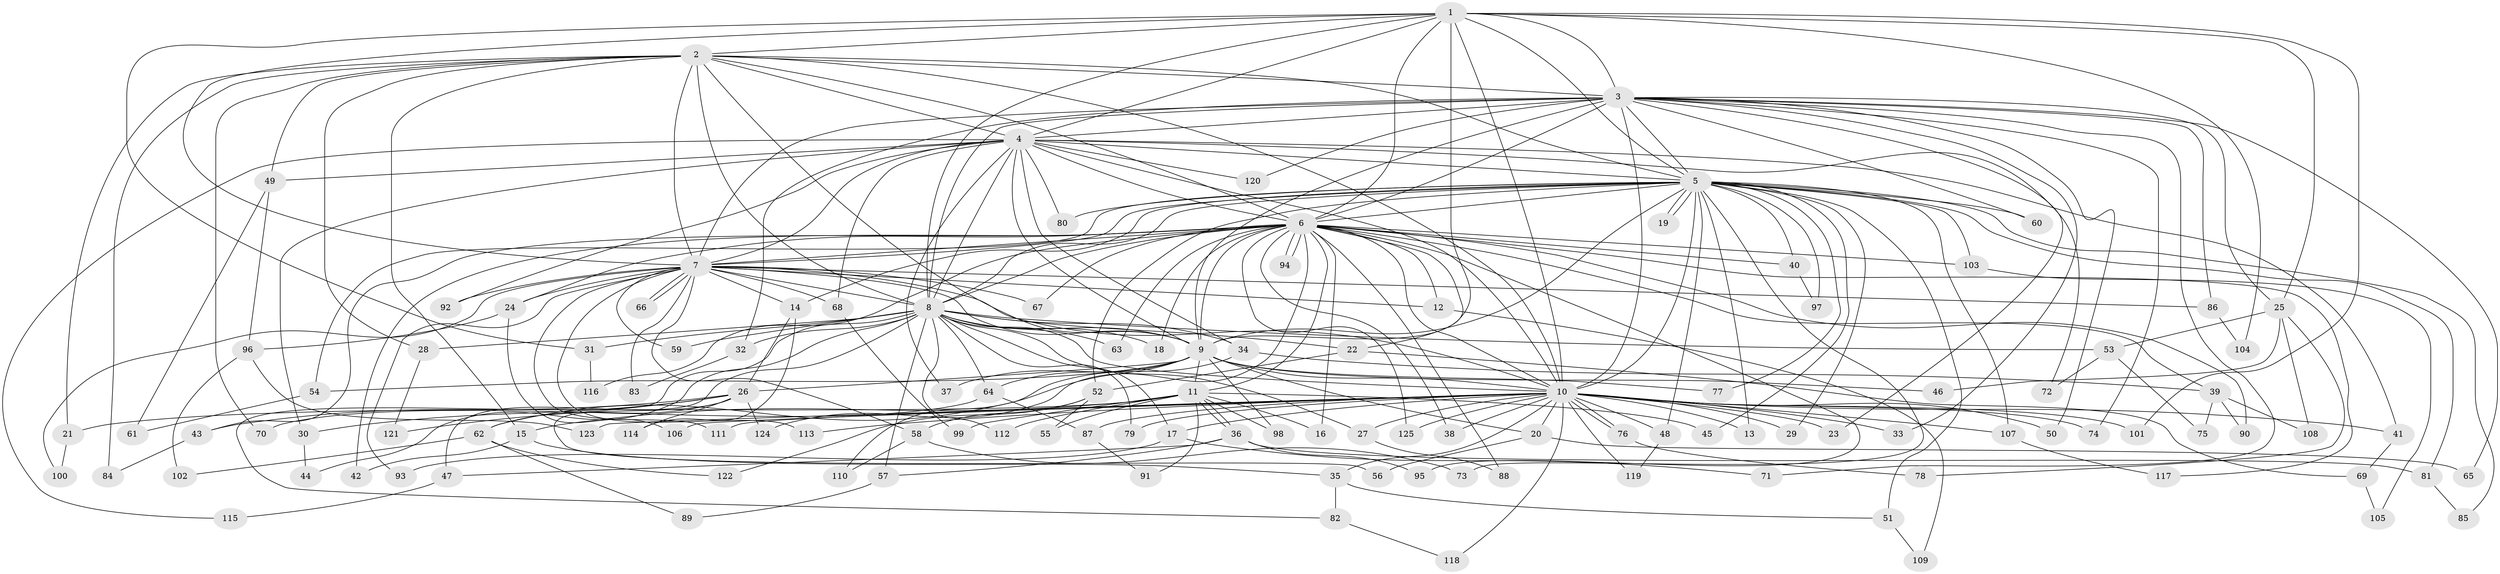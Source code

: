 // Generated by graph-tools (version 1.1) at 2025/01/03/09/25 03:01:18]
// undirected, 125 vertices, 275 edges
graph export_dot {
graph [start="1"]
  node [color=gray90,style=filled];
  1;
  2;
  3;
  4;
  5;
  6;
  7;
  8;
  9;
  10;
  11;
  12;
  13;
  14;
  15;
  16;
  17;
  18;
  19;
  20;
  21;
  22;
  23;
  24;
  25;
  26;
  27;
  28;
  29;
  30;
  31;
  32;
  33;
  34;
  35;
  36;
  37;
  38;
  39;
  40;
  41;
  42;
  43;
  44;
  45;
  46;
  47;
  48;
  49;
  50;
  51;
  52;
  53;
  54;
  55;
  56;
  57;
  58;
  59;
  60;
  61;
  62;
  63;
  64;
  65;
  66;
  67;
  68;
  69;
  70;
  71;
  72;
  73;
  74;
  75;
  76;
  77;
  78;
  79;
  80;
  81;
  82;
  83;
  84;
  85;
  86;
  87;
  88;
  89;
  90;
  91;
  92;
  93;
  94;
  95;
  96;
  97;
  98;
  99;
  100;
  101;
  102;
  103;
  104;
  105;
  106;
  107;
  108;
  109;
  110;
  111;
  112;
  113;
  114;
  115;
  116;
  117;
  118;
  119;
  120;
  121;
  122;
  123;
  124;
  125;
  1 -- 2;
  1 -- 3;
  1 -- 4;
  1 -- 5;
  1 -- 6;
  1 -- 7;
  1 -- 8;
  1 -- 9;
  1 -- 10;
  1 -- 25;
  1 -- 31;
  1 -- 101;
  1 -- 104;
  2 -- 3;
  2 -- 4;
  2 -- 5;
  2 -- 6;
  2 -- 7;
  2 -- 8;
  2 -- 9;
  2 -- 10;
  2 -- 15;
  2 -- 21;
  2 -- 28;
  2 -- 49;
  2 -- 70;
  2 -- 84;
  3 -- 4;
  3 -- 5;
  3 -- 6;
  3 -- 7;
  3 -- 8;
  3 -- 9;
  3 -- 10;
  3 -- 23;
  3 -- 25;
  3 -- 32;
  3 -- 33;
  3 -- 50;
  3 -- 60;
  3 -- 65;
  3 -- 71;
  3 -- 74;
  3 -- 86;
  3 -- 120;
  4 -- 5;
  4 -- 6;
  4 -- 7;
  4 -- 8;
  4 -- 9;
  4 -- 10;
  4 -- 30;
  4 -- 34;
  4 -- 37;
  4 -- 41;
  4 -- 49;
  4 -- 68;
  4 -- 72;
  4 -- 80;
  4 -- 92;
  4 -- 115;
  4 -- 120;
  5 -- 6;
  5 -- 7;
  5 -- 8;
  5 -- 9;
  5 -- 10;
  5 -- 13;
  5 -- 14;
  5 -- 19;
  5 -- 19;
  5 -- 29;
  5 -- 40;
  5 -- 45;
  5 -- 48;
  5 -- 51;
  5 -- 52;
  5 -- 54;
  5 -- 60;
  5 -- 73;
  5 -- 77;
  5 -- 80;
  5 -- 81;
  5 -- 85;
  5 -- 97;
  5 -- 103;
  5 -- 107;
  6 -- 7;
  6 -- 8;
  6 -- 9;
  6 -- 10;
  6 -- 11;
  6 -- 12;
  6 -- 16;
  6 -- 18;
  6 -- 22;
  6 -- 24;
  6 -- 38;
  6 -- 39;
  6 -- 40;
  6 -- 42;
  6 -- 43;
  6 -- 63;
  6 -- 67;
  6 -- 88;
  6 -- 90;
  6 -- 94;
  6 -- 94;
  6 -- 95;
  6 -- 103;
  6 -- 116;
  6 -- 117;
  6 -- 124;
  6 -- 125;
  7 -- 8;
  7 -- 9;
  7 -- 10;
  7 -- 12;
  7 -- 14;
  7 -- 24;
  7 -- 58;
  7 -- 59;
  7 -- 66;
  7 -- 66;
  7 -- 67;
  7 -- 68;
  7 -- 83;
  7 -- 86;
  7 -- 92;
  7 -- 93;
  7 -- 100;
  7 -- 111;
  7 -- 113;
  8 -- 9;
  8 -- 10;
  8 -- 17;
  8 -- 18;
  8 -- 22;
  8 -- 27;
  8 -- 28;
  8 -- 31;
  8 -- 32;
  8 -- 34;
  8 -- 44;
  8 -- 47;
  8 -- 53;
  8 -- 57;
  8 -- 59;
  8 -- 63;
  8 -- 64;
  8 -- 79;
  8 -- 82;
  8 -- 112;
  9 -- 10;
  9 -- 11;
  9 -- 20;
  9 -- 26;
  9 -- 37;
  9 -- 46;
  9 -- 54;
  9 -- 64;
  9 -- 77;
  9 -- 98;
  9 -- 110;
  10 -- 13;
  10 -- 17;
  10 -- 20;
  10 -- 23;
  10 -- 27;
  10 -- 29;
  10 -- 33;
  10 -- 35;
  10 -- 38;
  10 -- 41;
  10 -- 48;
  10 -- 50;
  10 -- 74;
  10 -- 76;
  10 -- 76;
  10 -- 79;
  10 -- 87;
  10 -- 101;
  10 -- 106;
  10 -- 107;
  10 -- 111;
  10 -- 113;
  10 -- 118;
  10 -- 119;
  10 -- 123;
  10 -- 125;
  11 -- 15;
  11 -- 16;
  11 -- 21;
  11 -- 36;
  11 -- 36;
  11 -- 45;
  11 -- 55;
  11 -- 91;
  11 -- 98;
  11 -- 99;
  11 -- 112;
  12 -- 109;
  14 -- 26;
  14 -- 114;
  15 -- 35;
  15 -- 42;
  17 -- 71;
  17 -- 93;
  20 -- 56;
  20 -- 65;
  21 -- 100;
  22 -- 52;
  22 -- 69;
  24 -- 96;
  24 -- 106;
  25 -- 46;
  25 -- 53;
  25 -- 78;
  25 -- 108;
  26 -- 30;
  26 -- 43;
  26 -- 56;
  26 -- 62;
  26 -- 114;
  26 -- 121;
  26 -- 124;
  27 -- 88;
  28 -- 121;
  30 -- 44;
  31 -- 116;
  32 -- 83;
  34 -- 39;
  34 -- 62;
  35 -- 51;
  35 -- 82;
  36 -- 47;
  36 -- 57;
  36 -- 81;
  36 -- 95;
  39 -- 75;
  39 -- 90;
  39 -- 108;
  40 -- 97;
  41 -- 69;
  43 -- 84;
  47 -- 115;
  48 -- 119;
  49 -- 61;
  49 -- 96;
  51 -- 109;
  52 -- 55;
  52 -- 58;
  52 -- 122;
  53 -- 72;
  53 -- 75;
  54 -- 61;
  57 -- 89;
  58 -- 73;
  58 -- 110;
  62 -- 89;
  62 -- 102;
  62 -- 122;
  64 -- 70;
  64 -- 87;
  68 -- 99;
  69 -- 105;
  76 -- 78;
  81 -- 85;
  82 -- 118;
  86 -- 104;
  87 -- 91;
  96 -- 102;
  96 -- 123;
  103 -- 105;
  107 -- 117;
}
